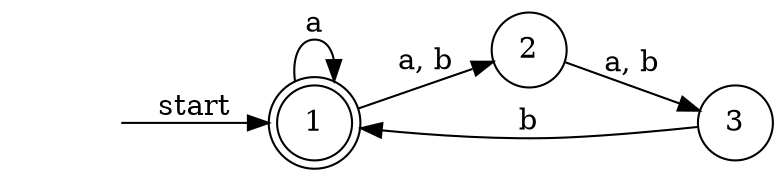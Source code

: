 digraph graph_3_3{
    rankdir=LR;

    "" [shape = none];
    1 [shape = doublecircle];
    node [shape = circle];

    "" -> 1 [label = "start"];          
    1 -> 1 [label = "a"];
    1 -> 2 [label = "a, b"];
    2 -> 3 [label = "a, b"];
    3 -> 1 [label = "b"];
}
